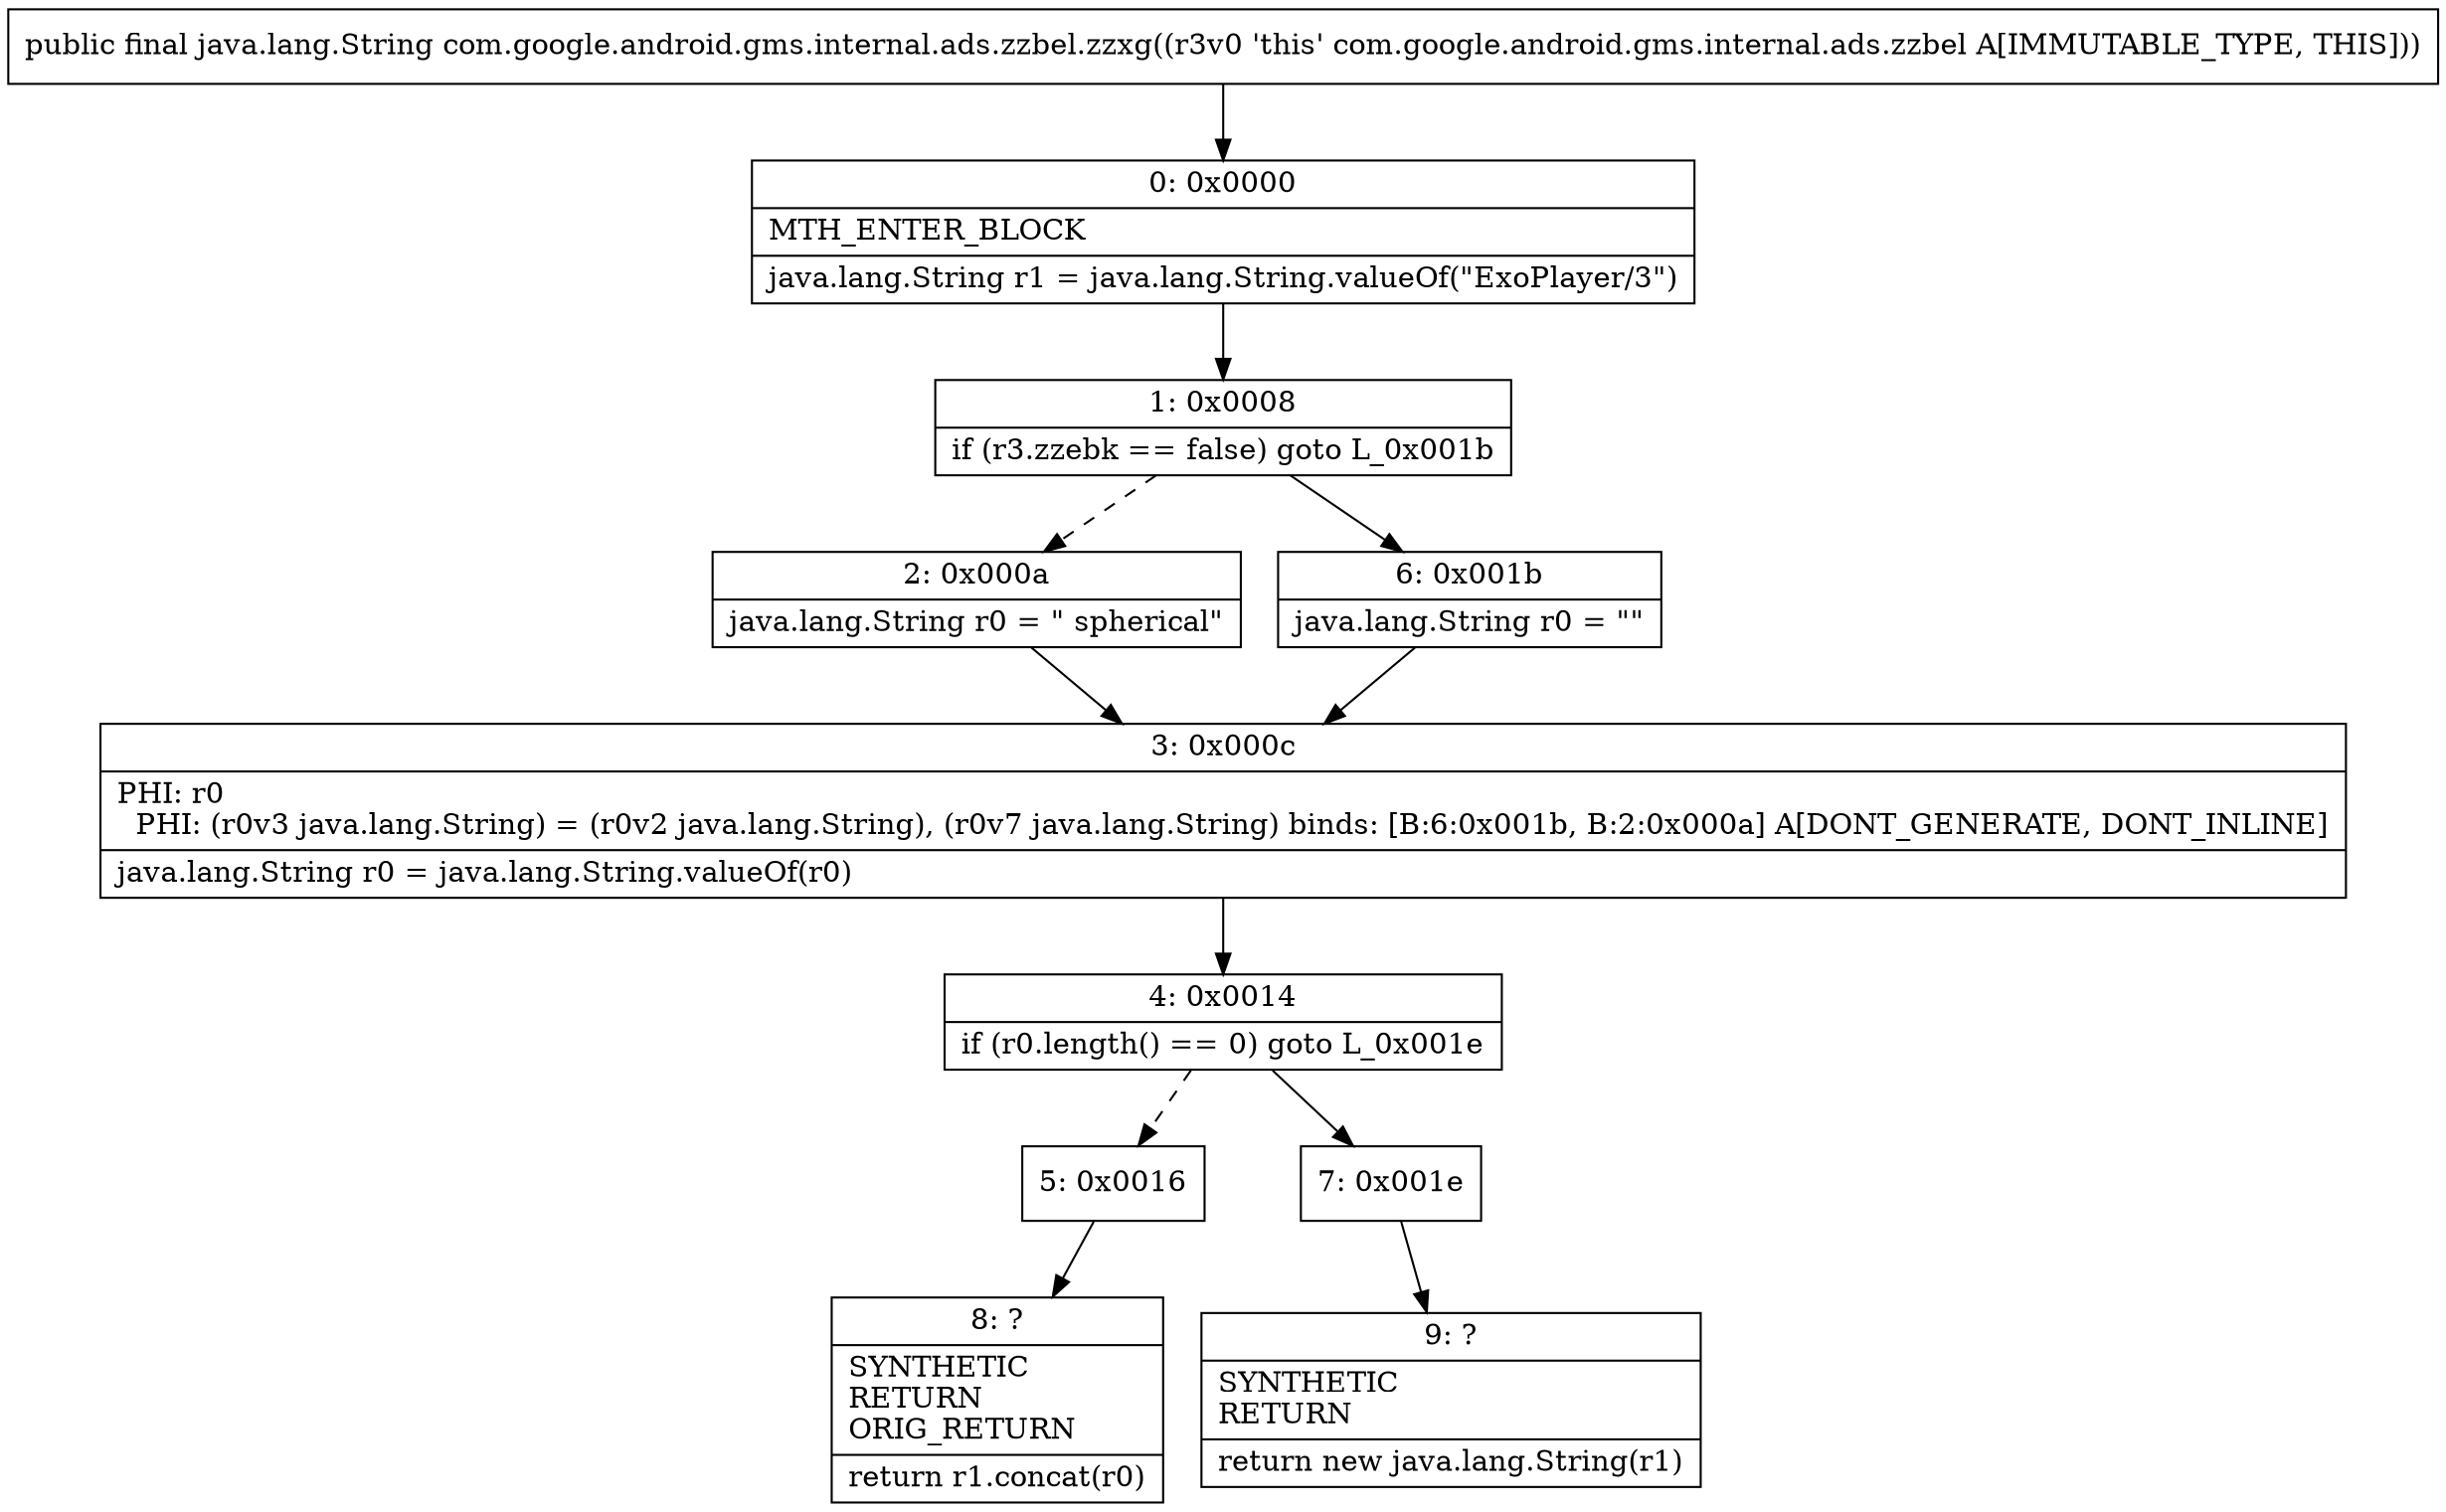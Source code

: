 digraph "CFG forcom.google.android.gms.internal.ads.zzbel.zzxg()Ljava\/lang\/String;" {
Node_0 [shape=record,label="{0\:\ 0x0000|MTH_ENTER_BLOCK\l|java.lang.String r1 = java.lang.String.valueOf(\"ExoPlayer\/3\")\l}"];
Node_1 [shape=record,label="{1\:\ 0x0008|if (r3.zzebk == false) goto L_0x001b\l}"];
Node_2 [shape=record,label="{2\:\ 0x000a|java.lang.String r0 = \" spherical\"\l}"];
Node_3 [shape=record,label="{3\:\ 0x000c|PHI: r0 \l  PHI: (r0v3 java.lang.String) = (r0v2 java.lang.String), (r0v7 java.lang.String) binds: [B:6:0x001b, B:2:0x000a] A[DONT_GENERATE, DONT_INLINE]\l|java.lang.String r0 = java.lang.String.valueOf(r0)\l}"];
Node_4 [shape=record,label="{4\:\ 0x0014|if (r0.length() == 0) goto L_0x001e\l}"];
Node_5 [shape=record,label="{5\:\ 0x0016}"];
Node_6 [shape=record,label="{6\:\ 0x001b|java.lang.String r0 = \"\"\l}"];
Node_7 [shape=record,label="{7\:\ 0x001e}"];
Node_8 [shape=record,label="{8\:\ ?|SYNTHETIC\lRETURN\lORIG_RETURN\l|return r1.concat(r0)\l}"];
Node_9 [shape=record,label="{9\:\ ?|SYNTHETIC\lRETURN\l|return new java.lang.String(r1)\l}"];
MethodNode[shape=record,label="{public final java.lang.String com.google.android.gms.internal.ads.zzbel.zzxg((r3v0 'this' com.google.android.gms.internal.ads.zzbel A[IMMUTABLE_TYPE, THIS])) }"];
MethodNode -> Node_0;
Node_0 -> Node_1;
Node_1 -> Node_2[style=dashed];
Node_1 -> Node_6;
Node_2 -> Node_3;
Node_3 -> Node_4;
Node_4 -> Node_5[style=dashed];
Node_4 -> Node_7;
Node_5 -> Node_8;
Node_6 -> Node_3;
Node_7 -> Node_9;
}

